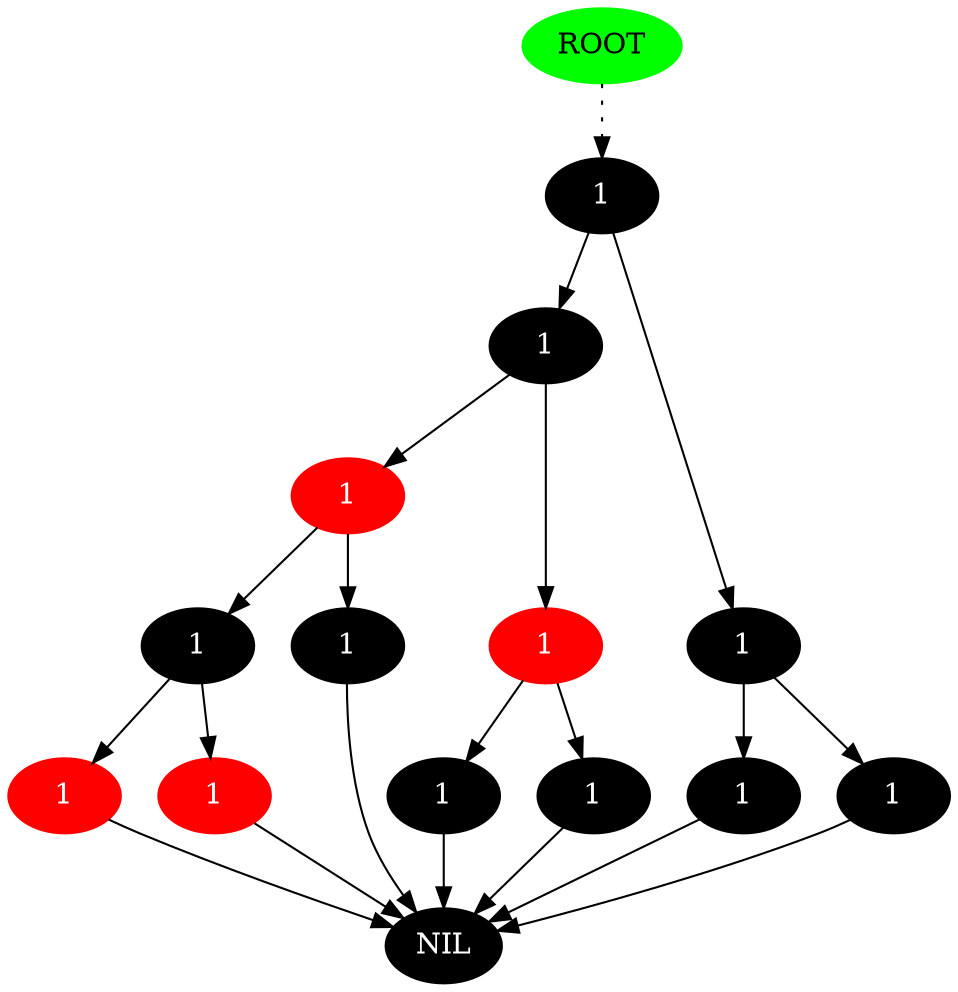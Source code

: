 digraph G{
3 [label=1];
7 [label=1];
9 [label=1];
11 [label=1];
12 [label=1];
10 [label=1];
8 [label=1];
5 [label=1];
6 [label=1];
4 [label=1];
1 [label=1];
2 [label=1];
0 [label=1];
0[fontcolor=white,style=filled, color=black];
1[fontcolor=white,style=filled, color=black];
2[fontcolor=white,style=filled, color=black];
3[fontcolor=white,style=filled, color=black];
4[fontcolor=white,style=filled, color=black];
5[fontcolor=white,style=filled, color=red];
6[fontcolor=white,style=filled, color=black];
7[fontcolor=white,style=filled, color=black];
8[fontcolor=white,style=filled, color=black];
9[fontcolor=white,style=filled, color=red];
10[fontcolor=white,style=filled, color=red];
11[fontcolor=white,style=filled, color=black];
12[fontcolor=white,style=filled, color=red];
ROOT -> 3[style=dotted];
1 -> 2;
1 -> 0;
3 -> 7;
3 -> 1;
5 -> 6;
5 -> 4;
7 -> 9;
7 -> 5;
9 -> 11;
9 -> 8;
11 -> 12;
11 -> 10;
0 -> NIL;
2 -> NIL;
4 -> NIL;
6 -> NIL;
8 -> NIL;
10 -> NIL;
12 -> NIL;
NIL[fontcolor=white,style=filled, color=black];
ROOT[fontcolor=black,style=filled, color=green];
}